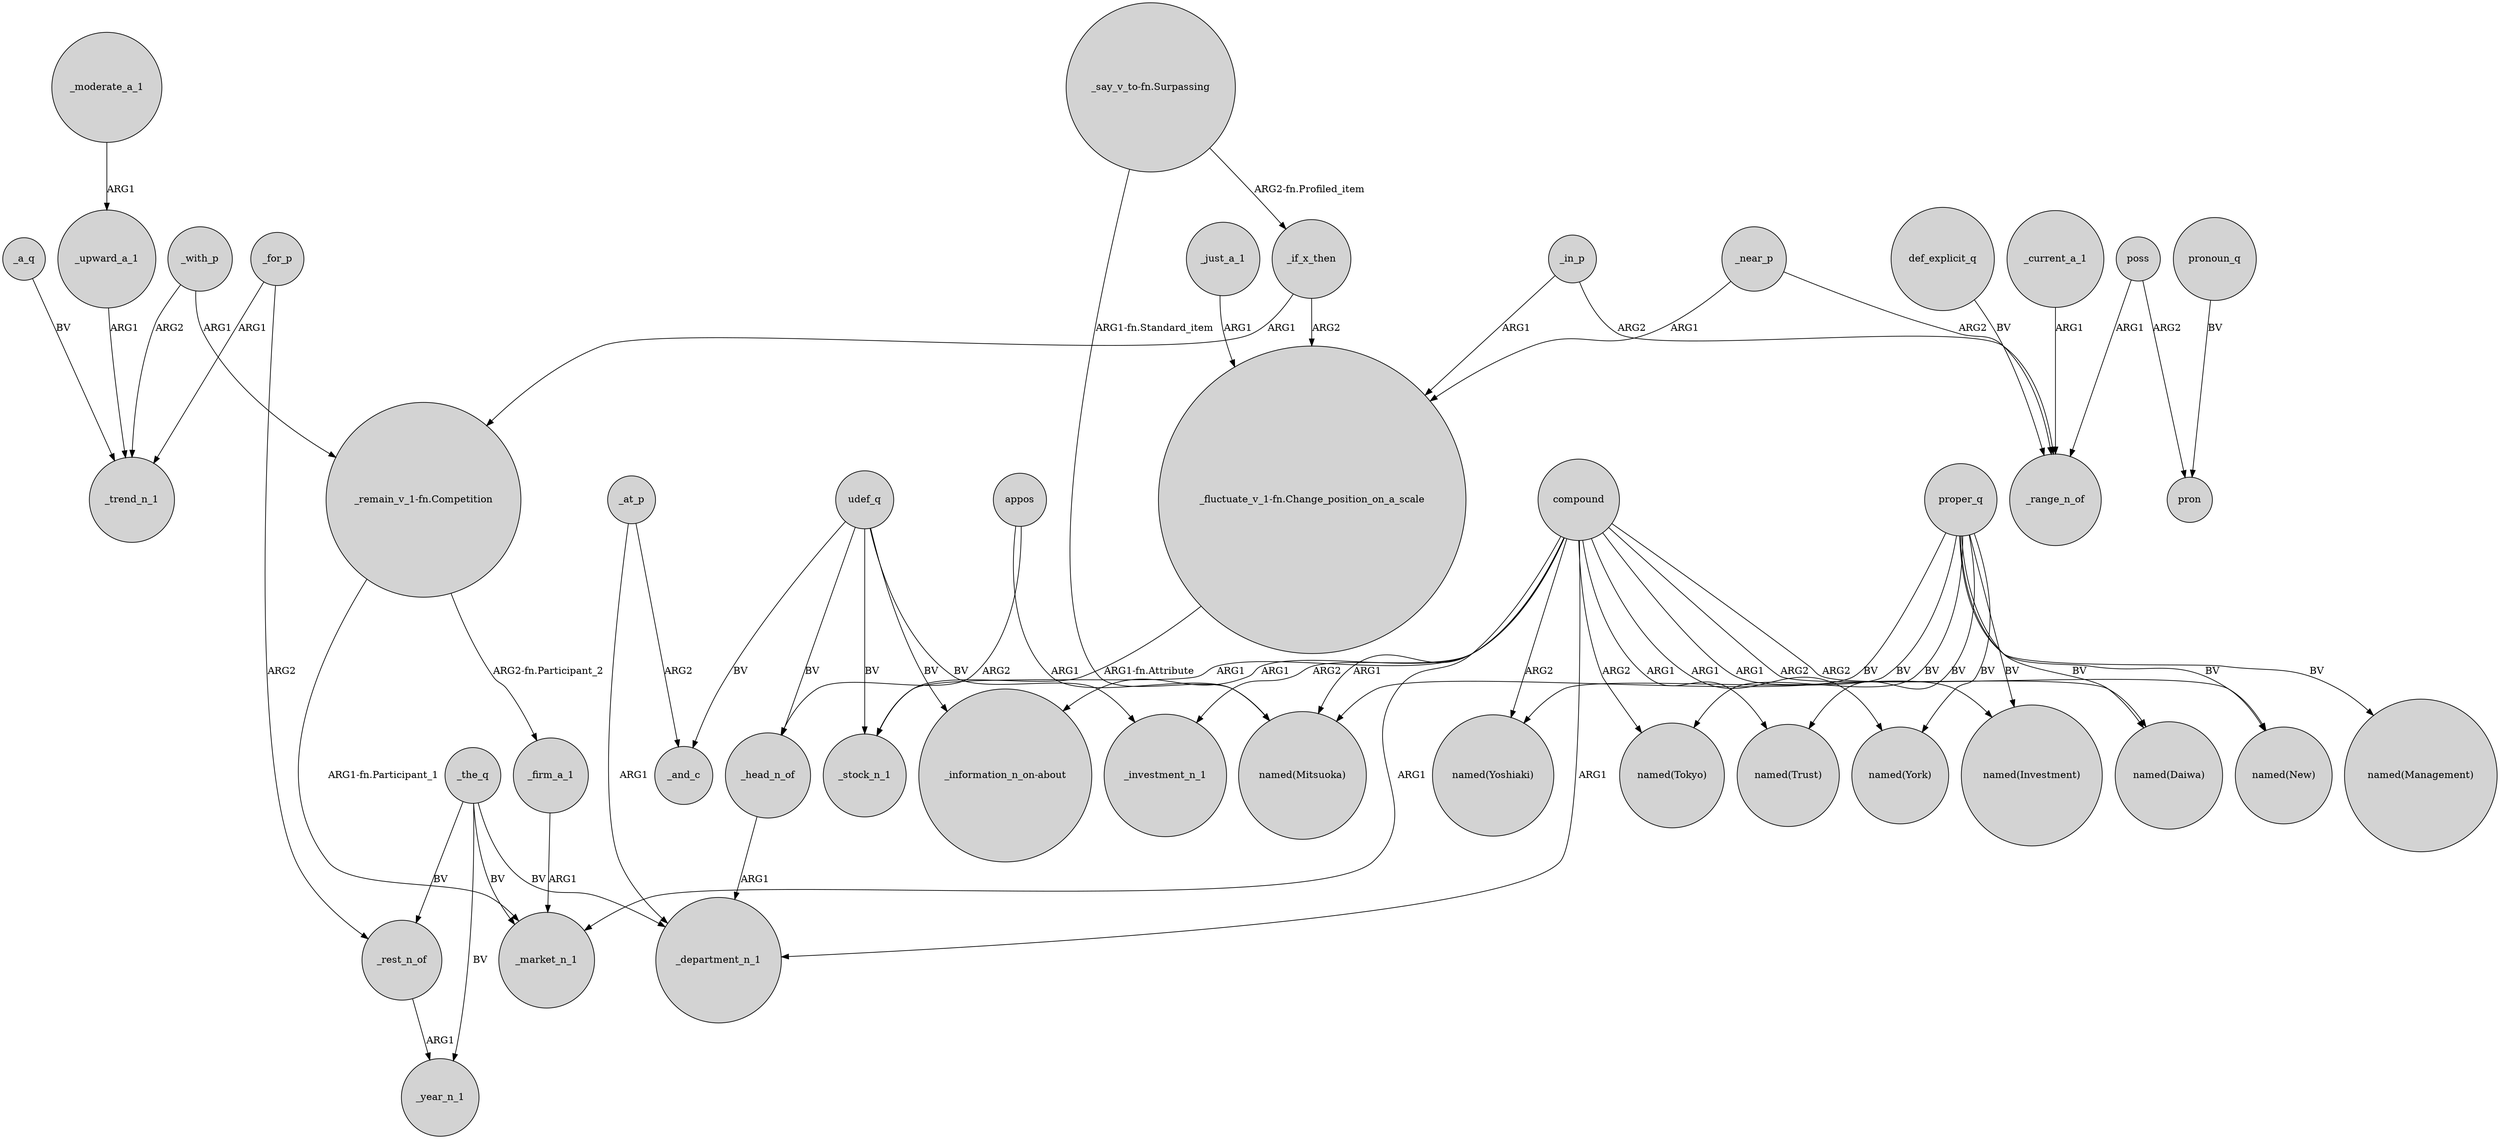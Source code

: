 digraph {
	node [shape=circle style=filled]
	_with_p -> _trend_n_1 [label=ARG2]
	"_say_v_to-fn.Surpassing" -> "named(Mitsuoka)" [label="ARG1-fn.Standard_item"]
	proper_q -> "named(Yoshiaki)" [label=BV]
	proper_q -> "named(Trust)" [label=BV]
	"_remain_v_1-fn.Competition" -> _firm_a_1 [label="ARG2-fn.Participant_2"]
	proper_q -> "named(Investment)" [label=BV]
	_moderate_a_1 -> _upward_a_1 [label=ARG1]
	compound -> _department_n_1 [label=ARG1]
	_a_q -> _trend_n_1 [label=BV]
	_upward_a_1 -> _trend_n_1 [label=ARG1]
	compound -> "named(New)" [label=ARG2]
	compound -> "named(Trust)" [label=ARG1]
	compound -> _investment_n_1 [label=ARG2]
	udef_q -> "_information_n_on-about" [label=BV]
	appos -> "named(Mitsuoka)" [label=ARG1]
	_near_p -> _range_n_of [label=ARG2]
	proper_q -> "named(New)" [label=BV]
	_firm_a_1 -> _market_n_1 [label=ARG1]
	_in_p -> "_fluctuate_v_1-fn.Change_position_on_a_scale" [label=ARG1]
	proper_q -> "named(Mitsuoka)" [label=BV]
	_in_p -> _range_n_of [label=ARG2]
	proper_q -> "named(Management)" [label=BV]
	udef_q -> _and_c [label=BV]
	compound -> "named(Tokyo)" [label=ARG2]
	_if_x_then -> "_fluctuate_v_1-fn.Change_position_on_a_scale" [label=ARG2]
	udef_q -> _head_n_of [label=BV]
	_the_q -> _market_n_1 [label=BV]
	proper_q -> "named(York)" [label=BV]
	compound -> _stock_n_1 [label=ARG1]
	_at_p -> _department_n_1 [label=ARG1]
	_head_n_of -> _department_n_1 [label=ARG1]
	pronoun_q -> pron [label=BV]
	poss -> pron [label=ARG2]
	_near_p -> "_fluctuate_v_1-fn.Change_position_on_a_scale" [label=ARG1]
	udef_q -> _stock_n_1 [label=BV]
	_at_p -> _and_c [label=ARG2]
	_with_p -> "_remain_v_1-fn.Competition" [label=ARG1]
	_for_p -> _rest_n_of [label=ARG2]
	_the_q -> _year_n_1 [label=BV]
	_the_q -> _department_n_1 [label=BV]
	compound -> "named(Mitsuoka)" [label=ARG1]
	_if_x_then -> "_remain_v_1-fn.Competition" [label=ARG1]
	"_say_v_to-fn.Surpassing" -> _if_x_then [label="ARG2-fn.Profiled_item"]
	def_explicit_q -> _range_n_of [label=BV]
	udef_q -> _investment_n_1 [label=BV]
	compound -> "named(Yoshiaki)" [label=ARG2]
	poss -> _range_n_of [label=ARG1]
	_current_a_1 -> _range_n_of [label=ARG1]
	proper_q -> "named(Tokyo)" [label=BV]
	compound -> "_information_n_on-about" [label=ARG1]
	"_fluctuate_v_1-fn.Change_position_on_a_scale" -> _stock_n_1 [label="ARG1-fn.Attribute"]
	proper_q -> "named(Daiwa)" [label=BV]
	"_remain_v_1-fn.Competition" -> _market_n_1 [label="ARG1-fn.Participant_1"]
	_just_a_1 -> "_fluctuate_v_1-fn.Change_position_on_a_scale" [label=ARG1]
	compound -> "named(Daiwa)" [label=ARG2]
	compound -> "named(York)" [label=ARG1]
	compound -> _market_n_1 [label=ARG1]
	_the_q -> _rest_n_of [label=BV]
	appos -> _head_n_of [label=ARG2]
	_rest_n_of -> _year_n_1 [label=ARG1]
	_for_p -> _trend_n_1 [label=ARG1]
	compound -> "named(Investment)" [label=ARG1]
}
